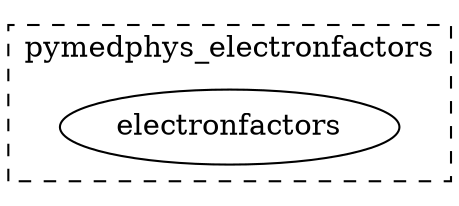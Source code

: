 
        strict digraph  {
            rankdir = LR;
            subgraph cluster_0 {
                "pymedphys_electronfactors.electronfactors";

                label = "pymedphys_electronfactors";
                style = dashed;
                
            { rank = same; "pymedphys_electronfactors.electronfactors"; }
            
            }
            "pymedphys_electronfactors.electronfactors" [label="electronfactors"];

            
            
        }
    
